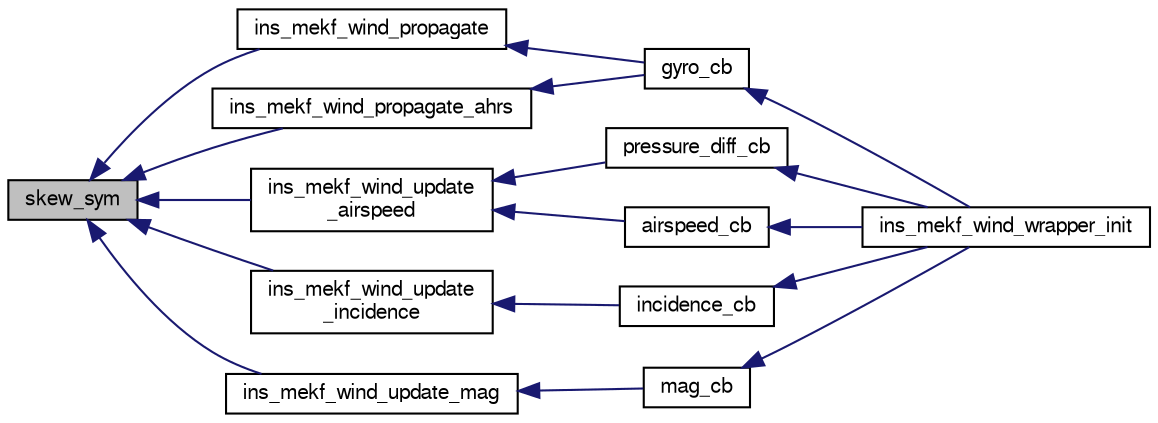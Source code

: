 digraph "skew_sym"
{
  edge [fontname="FreeSans",fontsize="10",labelfontname="FreeSans",labelfontsize="10"];
  node [fontname="FreeSans",fontsize="10",shape=record];
  rankdir="LR";
  Node1 [label="skew_sym",height=0.2,width=0.4,color="black", fillcolor="grey75", style="filled", fontcolor="black"];
  Node1 -> Node2 [dir="back",color="midnightblue",fontsize="10",style="solid",fontname="FreeSans"];
  Node2 [label="ins_mekf_wind_propagate",height=0.2,width=0.4,color="black", fillcolor="white", style="filled",URL="$ins__mekf__wind_8h.html#a81c2c896970bbb2edecd7912c450ef76",tooltip="Full INS propagation. "];
  Node2 -> Node3 [dir="back",color="midnightblue",fontsize="10",style="solid",fontname="FreeSans"];
  Node3 [label="gyro_cb",height=0.2,width=0.4,color="black", fillcolor="white", style="filled",URL="$ins__mekf__wind__wrapper_8c.html#a47e1ea35fdb43af72537c6c9f38b889d",tooltip="Call ins_mekf_wind_propagate on new gyro measurements. "];
  Node3 -> Node4 [dir="back",color="midnightblue",fontsize="10",style="solid",fontname="FreeSans"];
  Node4 [label="ins_mekf_wind_wrapper_init",height=0.2,width=0.4,color="black", fillcolor="white", style="filled",URL="$ins__mekf__wind__wrapper_8h.html#a7b3c1fefc89ec1a4ff25484626a02deb",tooltip="Init function. "];
  Node1 -> Node5 [dir="back",color="midnightblue",fontsize="10",style="solid",fontname="FreeSans"];
  Node5 [label="ins_mekf_wind_propagate_ahrs",height=0.2,width=0.4,color="black", fillcolor="white", style="filled",URL="$ins__mekf__wind_8h.html#a2dafde8b5020fda952485d22d7286651",tooltip="AHRS-only propagation + accel correction. "];
  Node5 -> Node3 [dir="back",color="midnightblue",fontsize="10",style="solid",fontname="FreeSans"];
  Node1 -> Node6 [dir="back",color="midnightblue",fontsize="10",style="solid",fontname="FreeSans"];
  Node6 [label="ins_mekf_wind_update\l_airspeed",height=0.2,width=0.4,color="black", fillcolor="white", style="filled",URL="$ins__mekf__wind_8h.html#afdfdf88a99480e39d083b91293d5f59d"];
  Node6 -> Node7 [dir="back",color="midnightblue",fontsize="10",style="solid",fontname="FreeSans"];
  Node7 [label="pressure_diff_cb",height=0.2,width=0.4,color="black", fillcolor="white", style="filled",URL="$ins__mekf__wind__wrapper_8c.html#ad6cfd2421f1c43be32c64ccb0ac236be"];
  Node7 -> Node4 [dir="back",color="midnightblue",fontsize="10",style="solid",fontname="FreeSans"];
  Node6 -> Node8 [dir="back",color="midnightblue",fontsize="10",style="solid",fontname="FreeSans"];
  Node8 [label="airspeed_cb",height=0.2,width=0.4,color="black", fillcolor="white", style="filled",URL="$ins__mekf__wind__wrapper_8c.html#a01f1ac7a540ba839e6b5773c93418970"];
  Node8 -> Node4 [dir="back",color="midnightblue",fontsize="10",style="solid",fontname="FreeSans"];
  Node1 -> Node9 [dir="back",color="midnightblue",fontsize="10",style="solid",fontname="FreeSans"];
  Node9 [label="ins_mekf_wind_update\l_incidence",height=0.2,width=0.4,color="black", fillcolor="white", style="filled",URL="$ins__mekf__wind_8h.html#a167ccc0370fc717d81220ec42ea19bf0"];
  Node9 -> Node10 [dir="back",color="midnightblue",fontsize="10",style="solid",fontname="FreeSans"];
  Node10 [label="incidence_cb",height=0.2,width=0.4,color="black", fillcolor="white", style="filled",URL="$ins__mekf__wind__wrapper_8c.html#a896330e2da292c75ca65a644566050ad"];
  Node10 -> Node4 [dir="back",color="midnightblue",fontsize="10",style="solid",fontname="FreeSans"];
  Node1 -> Node11 [dir="back",color="midnightblue",fontsize="10",style="solid",fontname="FreeSans"];
  Node11 [label="ins_mekf_wind_update_mag",height=0.2,width=0.4,color="black", fillcolor="white", style="filled",URL="$ins__mekf__wind_8h.html#a922f115426eed533b257656573e39bfb"];
  Node11 -> Node12 [dir="back",color="midnightblue",fontsize="10",style="solid",fontname="FreeSans"];
  Node12 [label="mag_cb",height=0.2,width=0.4,color="black", fillcolor="white", style="filled",URL="$ins__mekf__wind__wrapper_8c.html#a49cc1e545848b85016af530049991c02"];
  Node12 -> Node4 [dir="back",color="midnightblue",fontsize="10",style="solid",fontname="FreeSans"];
}
